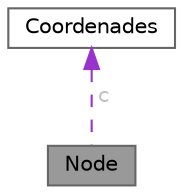digraph "Node"
{
 // LATEX_PDF_SIZE
  bgcolor="transparent";
  edge [fontname=Helvetica,fontsize=10,labelfontname=Helvetica,labelfontsize=10];
  node [fontname=Helvetica,fontsize=10,shape=box,height=0.2,width=0.4];
  Node1 [id="Node000001",label="Node",height=0.2,width=0.4,color="gray40", fillcolor="grey60", style="filled", fontcolor="black",tooltip="Representa un node en una xarxa de distribució d'aigua."];
  Node2 -> Node1 [id="edge1_Node000001_Node000002",dir="back",color="darkorchid3",style="dashed",tooltip=" ",label=" c",fontcolor="grey" ];
  Node2 [id="Node000002",label="Coordenades",height=0.2,width=0.4,color="gray40", fillcolor="white", style="filled",URL="$class_coordenades.html",tooltip=" "];
}
